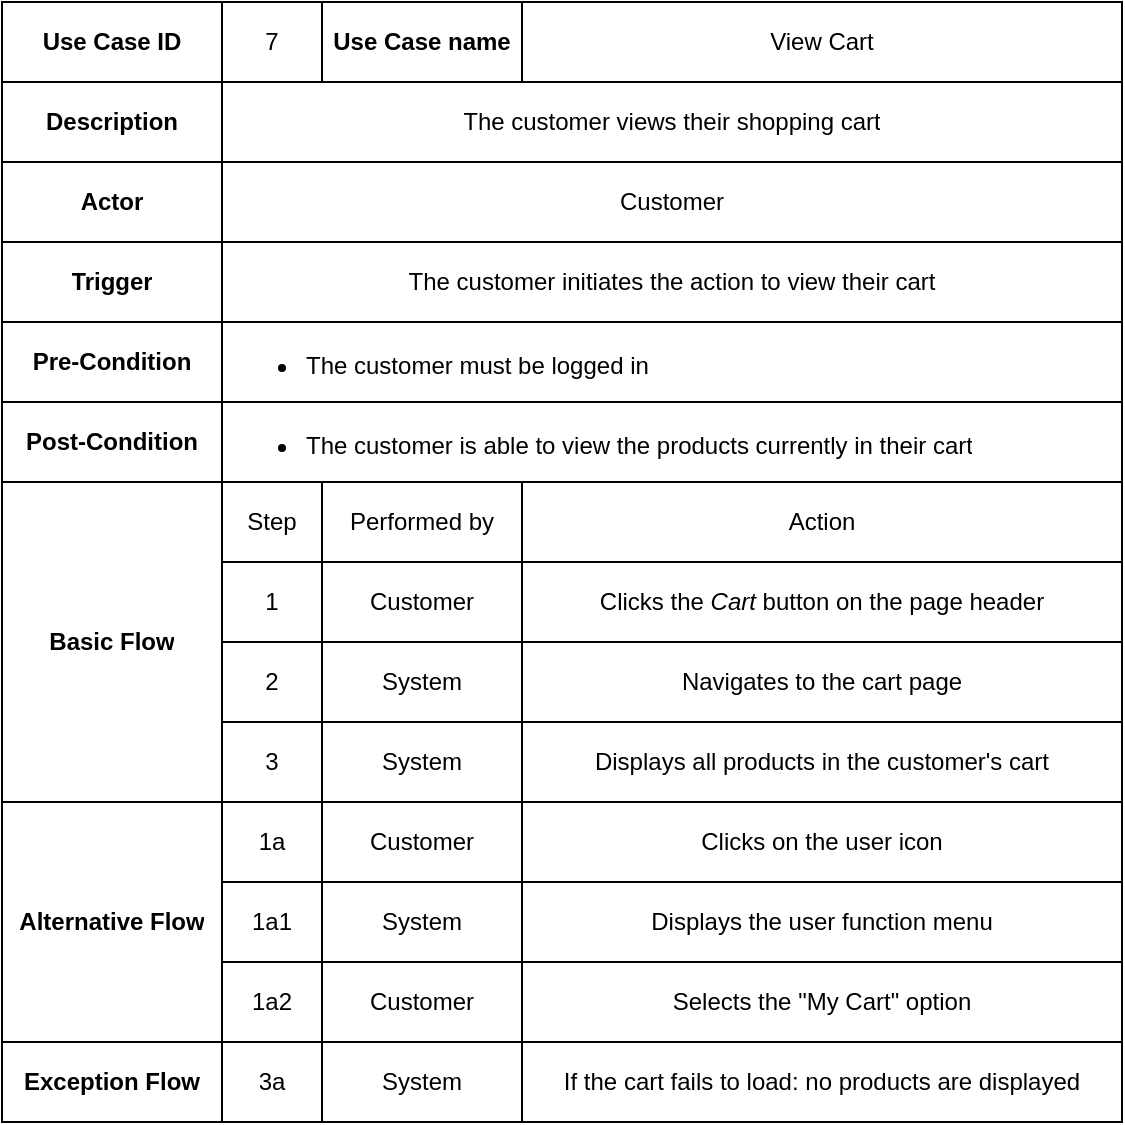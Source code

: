 <mxfile version="27.0.3">
  <diagram name="Page-1" id="wkvMPfwWF0B0VFoY-71S">
    <mxGraphModel dx="843" dy="533" grid="1" gridSize="10" guides="1" tooltips="1" connect="1" arrows="1" fold="1" page="1" pageScale="1" pageWidth="850" pageHeight="1100" math="0" shadow="0">
      <root>
        <mxCell id="0" />
        <mxCell id="1" parent="0" />
        <mxCell id="bxEy6PSnByUNLnZKAB45-2" value="" style="shape=table;startSize=0;container=1;collapsible=0;childLayout=tableLayout;fontStyle=0" parent="1" vertex="1">
          <mxGeometry x="120" y="130" width="560" height="560" as="geometry" />
        </mxCell>
        <mxCell id="bxEy6PSnByUNLnZKAB45-3" value="" style="shape=tableRow;horizontal=0;startSize=0;swimlaneHead=0;swimlaneBody=0;strokeColor=inherit;top=0;left=0;bottom=0;right=0;collapsible=0;dropTarget=0;fillColor=none;points=[[0,0.5],[1,0.5]];portConstraint=eastwest;" parent="bxEy6PSnByUNLnZKAB45-2" vertex="1">
          <mxGeometry width="560" height="40" as="geometry" />
        </mxCell>
        <mxCell id="bxEy6PSnByUNLnZKAB45-4" value="Use Case ID" style="shape=partialRectangle;html=1;whiteSpace=wrap;connectable=0;strokeColor=inherit;overflow=hidden;fillColor=none;top=0;left=0;bottom=0;right=0;pointerEvents=1;fontStyle=1" parent="bxEy6PSnByUNLnZKAB45-3" vertex="1">
          <mxGeometry width="110" height="40" as="geometry">
            <mxRectangle width="110" height="40" as="alternateBounds" />
          </mxGeometry>
        </mxCell>
        <mxCell id="bxEy6PSnByUNLnZKAB45-5" value="7" style="shape=partialRectangle;html=1;whiteSpace=wrap;connectable=0;strokeColor=inherit;overflow=hidden;fillColor=none;top=0;left=0;bottom=0;right=0;pointerEvents=1;" parent="bxEy6PSnByUNLnZKAB45-3" vertex="1">
          <mxGeometry x="110" width="50" height="40" as="geometry">
            <mxRectangle width="50" height="40" as="alternateBounds" />
          </mxGeometry>
        </mxCell>
        <mxCell id="bxEy6PSnByUNLnZKAB45-6" value="Use Case name" style="shape=partialRectangle;html=1;whiteSpace=wrap;connectable=0;strokeColor=inherit;overflow=hidden;fillColor=none;top=0;left=0;bottom=0;right=0;pointerEvents=1;fontStyle=1" parent="bxEy6PSnByUNLnZKAB45-3" vertex="1">
          <mxGeometry x="160" width="100" height="40" as="geometry">
            <mxRectangle width="100" height="40" as="alternateBounds" />
          </mxGeometry>
        </mxCell>
        <mxCell id="bxEy6PSnByUNLnZKAB45-7" value="View Cart" style="shape=partialRectangle;html=1;whiteSpace=wrap;connectable=0;strokeColor=inherit;overflow=hidden;fillColor=none;top=0;left=0;bottom=0;right=0;pointerEvents=1;" parent="bxEy6PSnByUNLnZKAB45-3" vertex="1">
          <mxGeometry x="260" width="300" height="40" as="geometry">
            <mxRectangle width="300" height="40" as="alternateBounds" />
          </mxGeometry>
        </mxCell>
        <mxCell id="_w6q8XLHN2HZvLxCLAmp-6" style="shape=tableRow;horizontal=0;startSize=0;swimlaneHead=0;swimlaneBody=0;strokeColor=inherit;top=0;left=0;bottom=0;right=0;collapsible=0;dropTarget=0;fillColor=none;points=[[0,0.5],[1,0.5]];portConstraint=eastwest;" parent="bxEy6PSnByUNLnZKAB45-2" vertex="1">
          <mxGeometry y="40" width="560" height="40" as="geometry" />
        </mxCell>
        <mxCell id="_w6q8XLHN2HZvLxCLAmp-7" value="Description" style="shape=partialRectangle;html=1;whiteSpace=wrap;connectable=0;strokeColor=inherit;overflow=hidden;fillColor=none;top=0;left=0;bottom=0;right=0;pointerEvents=1;fontStyle=1" parent="_w6q8XLHN2HZvLxCLAmp-6" vertex="1">
          <mxGeometry width="110" height="40" as="geometry">
            <mxRectangle width="110" height="40" as="alternateBounds" />
          </mxGeometry>
        </mxCell>
        <mxCell id="_w6q8XLHN2HZvLxCLAmp-8" value="The customer views their shopping cart" style="shape=partialRectangle;html=1;whiteSpace=wrap;connectable=0;strokeColor=inherit;overflow=hidden;fillColor=none;top=0;left=0;bottom=0;right=0;pointerEvents=1;rowspan=1;colspan=3;" parent="_w6q8XLHN2HZvLxCLAmp-6" vertex="1">
          <mxGeometry x="110" width="450" height="40" as="geometry">
            <mxRectangle width="50" height="40" as="alternateBounds" />
          </mxGeometry>
        </mxCell>
        <mxCell id="_w6q8XLHN2HZvLxCLAmp-9" style="shape=partialRectangle;html=1;whiteSpace=wrap;connectable=0;strokeColor=inherit;overflow=hidden;fillColor=none;top=0;left=0;bottom=0;right=0;pointerEvents=1;" parent="_w6q8XLHN2HZvLxCLAmp-6" vertex="1" visible="0">
          <mxGeometry x="160" width="100" height="40" as="geometry">
            <mxRectangle width="100" height="40" as="alternateBounds" />
          </mxGeometry>
        </mxCell>
        <mxCell id="_w6q8XLHN2HZvLxCLAmp-10" style="shape=partialRectangle;html=1;whiteSpace=wrap;connectable=0;strokeColor=inherit;overflow=hidden;fillColor=none;top=0;left=0;bottom=0;right=0;pointerEvents=1;" parent="_w6q8XLHN2HZvLxCLAmp-6" vertex="1" visible="0">
          <mxGeometry x="260" width="300" height="40" as="geometry">
            <mxRectangle width="300" height="40" as="alternateBounds" />
          </mxGeometry>
        </mxCell>
        <mxCell id="bxEy6PSnByUNLnZKAB45-8" value="" style="shape=tableRow;horizontal=0;startSize=0;swimlaneHead=0;swimlaneBody=0;strokeColor=inherit;top=0;left=0;bottom=0;right=0;collapsible=0;dropTarget=0;fillColor=none;points=[[0,0.5],[1,0.5]];portConstraint=eastwest;" parent="bxEy6PSnByUNLnZKAB45-2" vertex="1">
          <mxGeometry y="80" width="560" height="40" as="geometry" />
        </mxCell>
        <mxCell id="bxEy6PSnByUNLnZKAB45-9" value="Actor" style="shape=partialRectangle;html=1;whiteSpace=wrap;connectable=0;strokeColor=inherit;overflow=hidden;fillColor=none;top=0;left=0;bottom=0;right=0;pointerEvents=1;fontStyle=1" parent="bxEy6PSnByUNLnZKAB45-8" vertex="1">
          <mxGeometry width="110" height="40" as="geometry">
            <mxRectangle width="110" height="40" as="alternateBounds" />
          </mxGeometry>
        </mxCell>
        <mxCell id="bxEy6PSnByUNLnZKAB45-10" value="Customer" style="shape=partialRectangle;html=1;whiteSpace=wrap;connectable=0;strokeColor=inherit;overflow=hidden;fillColor=none;top=0;left=0;bottom=0;right=0;pointerEvents=1;rowspan=1;colspan=3;" parent="bxEy6PSnByUNLnZKAB45-8" vertex="1">
          <mxGeometry x="110" width="450" height="40" as="geometry">
            <mxRectangle width="50" height="40" as="alternateBounds" />
          </mxGeometry>
        </mxCell>
        <mxCell id="bxEy6PSnByUNLnZKAB45-11" value="" style="shape=partialRectangle;html=1;whiteSpace=wrap;connectable=0;strokeColor=inherit;overflow=hidden;fillColor=none;top=0;left=0;bottom=0;right=0;pointerEvents=1;" parent="bxEy6PSnByUNLnZKAB45-8" vertex="1" visible="0">
          <mxGeometry x="160" width="100" height="40" as="geometry">
            <mxRectangle width="100" height="40" as="alternateBounds" />
          </mxGeometry>
        </mxCell>
        <mxCell id="bxEy6PSnByUNLnZKAB45-12" value="" style="shape=partialRectangle;html=1;whiteSpace=wrap;connectable=0;strokeColor=inherit;overflow=hidden;fillColor=none;top=0;left=0;bottom=0;right=0;pointerEvents=1;" parent="bxEy6PSnByUNLnZKAB45-8" vertex="1" visible="0">
          <mxGeometry x="260" width="300" height="40" as="geometry">
            <mxRectangle width="300" height="40" as="alternateBounds" />
          </mxGeometry>
        </mxCell>
        <mxCell id="_w6q8XLHN2HZvLxCLAmp-11" style="shape=tableRow;horizontal=0;startSize=0;swimlaneHead=0;swimlaneBody=0;strokeColor=inherit;top=0;left=0;bottom=0;right=0;collapsible=0;dropTarget=0;fillColor=none;points=[[0,0.5],[1,0.5]];portConstraint=eastwest;" parent="bxEy6PSnByUNLnZKAB45-2" vertex="1">
          <mxGeometry y="120" width="560" height="40" as="geometry" />
        </mxCell>
        <mxCell id="_w6q8XLHN2HZvLxCLAmp-12" value="Trigger" style="shape=partialRectangle;html=1;whiteSpace=wrap;connectable=0;strokeColor=inherit;overflow=hidden;fillColor=none;top=0;left=0;bottom=0;right=0;pointerEvents=1;fontStyle=1" parent="_w6q8XLHN2HZvLxCLAmp-11" vertex="1">
          <mxGeometry width="110" height="40" as="geometry">
            <mxRectangle width="110" height="40" as="alternateBounds" />
          </mxGeometry>
        </mxCell>
        <mxCell id="_w6q8XLHN2HZvLxCLAmp-13" value="The customer initiates the action to view their cart" style="shape=partialRectangle;html=1;whiteSpace=wrap;connectable=0;strokeColor=inherit;overflow=hidden;fillColor=none;top=0;left=0;bottom=0;right=0;pointerEvents=1;rowspan=1;colspan=3;" parent="_w6q8XLHN2HZvLxCLAmp-11" vertex="1">
          <mxGeometry x="110" width="450" height="40" as="geometry">
            <mxRectangle width="50" height="40" as="alternateBounds" />
          </mxGeometry>
        </mxCell>
        <mxCell id="_w6q8XLHN2HZvLxCLAmp-14" style="shape=partialRectangle;html=1;whiteSpace=wrap;connectable=0;strokeColor=inherit;overflow=hidden;fillColor=none;top=0;left=0;bottom=0;right=0;pointerEvents=1;" parent="_w6q8XLHN2HZvLxCLAmp-11" vertex="1" visible="0">
          <mxGeometry x="160" width="100" height="40" as="geometry">
            <mxRectangle width="100" height="40" as="alternateBounds" />
          </mxGeometry>
        </mxCell>
        <mxCell id="_w6q8XLHN2HZvLxCLAmp-15" style="shape=partialRectangle;html=1;whiteSpace=wrap;connectable=0;strokeColor=inherit;overflow=hidden;fillColor=none;top=0;left=0;bottom=0;right=0;pointerEvents=1;" parent="_w6q8XLHN2HZvLxCLAmp-11" vertex="1" visible="0">
          <mxGeometry x="260" width="300" height="40" as="geometry">
            <mxRectangle width="300" height="40" as="alternateBounds" />
          </mxGeometry>
        </mxCell>
        <mxCell id="bxEy6PSnByUNLnZKAB45-13" value="" style="shape=tableRow;horizontal=0;startSize=0;swimlaneHead=0;swimlaneBody=0;strokeColor=inherit;top=0;left=0;bottom=0;right=0;collapsible=0;dropTarget=0;fillColor=none;points=[[0,0.5],[1,0.5]];portConstraint=eastwest;" parent="bxEy6PSnByUNLnZKAB45-2" vertex="1">
          <mxGeometry y="160" width="560" height="40" as="geometry" />
        </mxCell>
        <mxCell id="bxEy6PSnByUNLnZKAB45-14" value="Pre-Condition" style="shape=partialRectangle;html=1;whiteSpace=wrap;connectable=0;strokeColor=inherit;overflow=hidden;fillColor=none;top=0;left=0;bottom=0;right=0;pointerEvents=1;fontStyle=1" parent="bxEy6PSnByUNLnZKAB45-13" vertex="1">
          <mxGeometry width="110" height="40" as="geometry">
            <mxRectangle width="110" height="40" as="alternateBounds" />
          </mxGeometry>
        </mxCell>
        <mxCell id="bxEy6PSnByUNLnZKAB45-15" value="&lt;ul style=&quot;&quot;&gt;&lt;li&gt;The customer must be logged in&lt;/li&gt;&lt;/ul&gt;" style="shape=partialRectangle;html=1;whiteSpace=wrap;connectable=0;strokeColor=inherit;overflow=hidden;fillColor=none;top=0;left=0;bottom=0;right=0;pointerEvents=1;rowspan=1;colspan=3;align=left;" parent="bxEy6PSnByUNLnZKAB45-13" vertex="1">
          <mxGeometry x="110" width="450" height="40" as="geometry">
            <mxRectangle width="50" height="40" as="alternateBounds" />
          </mxGeometry>
        </mxCell>
        <mxCell id="bxEy6PSnByUNLnZKAB45-16" value="" style="shape=partialRectangle;html=1;whiteSpace=wrap;connectable=0;strokeColor=inherit;overflow=hidden;fillColor=none;top=0;left=0;bottom=0;right=0;pointerEvents=1;" parent="bxEy6PSnByUNLnZKAB45-13" vertex="1" visible="0">
          <mxGeometry x="160" width="100" height="40" as="geometry">
            <mxRectangle width="100" height="40" as="alternateBounds" />
          </mxGeometry>
        </mxCell>
        <mxCell id="bxEy6PSnByUNLnZKAB45-17" value="" style="shape=partialRectangle;html=1;whiteSpace=wrap;connectable=0;strokeColor=inherit;overflow=hidden;fillColor=none;top=0;left=0;bottom=0;right=0;pointerEvents=1;" parent="bxEy6PSnByUNLnZKAB45-13" vertex="1" visible="0">
          <mxGeometry x="260" width="300" height="40" as="geometry">
            <mxRectangle width="300" height="40" as="alternateBounds" />
          </mxGeometry>
        </mxCell>
        <mxCell id="_w6q8XLHN2HZvLxCLAmp-16" style="shape=tableRow;horizontal=0;startSize=0;swimlaneHead=0;swimlaneBody=0;strokeColor=inherit;top=0;left=0;bottom=0;right=0;collapsible=0;dropTarget=0;fillColor=none;points=[[0,0.5],[1,0.5]];portConstraint=eastwest;" parent="bxEy6PSnByUNLnZKAB45-2" vertex="1">
          <mxGeometry y="200" width="560" height="40" as="geometry" />
        </mxCell>
        <mxCell id="_w6q8XLHN2HZvLxCLAmp-17" value="Post-Condition" style="shape=partialRectangle;html=1;whiteSpace=wrap;connectable=0;strokeColor=inherit;overflow=hidden;fillColor=none;top=0;left=0;bottom=0;right=0;pointerEvents=1;fontStyle=1" parent="_w6q8XLHN2HZvLxCLAmp-16" vertex="1">
          <mxGeometry width="110" height="40" as="geometry">
            <mxRectangle width="110" height="40" as="alternateBounds" />
          </mxGeometry>
        </mxCell>
        <mxCell id="_w6q8XLHN2HZvLxCLAmp-18" value="&lt;ul&gt;&lt;li&gt;The customer is able to view the products currently in their cart&lt;/li&gt;&lt;/ul&gt;" style="shape=partialRectangle;html=1;whiteSpace=wrap;connectable=0;strokeColor=inherit;overflow=hidden;fillColor=none;top=0;left=0;bottom=0;right=0;pointerEvents=1;rowspan=1;colspan=3;align=left;" parent="_w6q8XLHN2HZvLxCLAmp-16" vertex="1">
          <mxGeometry x="110" width="450" height="40" as="geometry">
            <mxRectangle width="50" height="40" as="alternateBounds" />
          </mxGeometry>
        </mxCell>
        <mxCell id="_w6q8XLHN2HZvLxCLAmp-19" style="shape=partialRectangle;html=1;whiteSpace=wrap;connectable=0;strokeColor=inherit;overflow=hidden;fillColor=none;top=0;left=0;bottom=0;right=0;pointerEvents=1;" parent="_w6q8XLHN2HZvLxCLAmp-16" vertex="1" visible="0">
          <mxGeometry x="160" width="100" height="40" as="geometry">
            <mxRectangle width="100" height="40" as="alternateBounds" />
          </mxGeometry>
        </mxCell>
        <mxCell id="_w6q8XLHN2HZvLxCLAmp-20" style="shape=partialRectangle;html=1;whiteSpace=wrap;connectable=0;strokeColor=inherit;overflow=hidden;fillColor=none;top=0;left=0;bottom=0;right=0;pointerEvents=1;" parent="_w6q8XLHN2HZvLxCLAmp-16" vertex="1" visible="0">
          <mxGeometry x="260" width="300" height="40" as="geometry">
            <mxRectangle width="300" height="40" as="alternateBounds" />
          </mxGeometry>
        </mxCell>
        <mxCell id="bxEy6PSnByUNLnZKAB45-18" value="" style="shape=tableRow;horizontal=0;startSize=0;swimlaneHead=0;swimlaneBody=0;strokeColor=inherit;top=0;left=0;bottom=0;right=0;collapsible=0;dropTarget=0;fillColor=none;points=[[0,0.5],[1,0.5]];portConstraint=eastwest;" parent="bxEy6PSnByUNLnZKAB45-2" vertex="1">
          <mxGeometry y="240" width="560" height="40" as="geometry" />
        </mxCell>
        <mxCell id="bxEy6PSnByUNLnZKAB45-19" value="Basic Flow" style="shape=partialRectangle;html=1;whiteSpace=wrap;connectable=0;strokeColor=inherit;overflow=hidden;fillColor=none;top=0;left=0;bottom=0;right=0;pointerEvents=1;fontStyle=1;rowspan=4;colspan=1;" parent="bxEy6PSnByUNLnZKAB45-18" vertex="1">
          <mxGeometry width="110" height="160" as="geometry">
            <mxRectangle width="110" height="40" as="alternateBounds" />
          </mxGeometry>
        </mxCell>
        <mxCell id="bxEy6PSnByUNLnZKAB45-20" value="Step" style="shape=partialRectangle;html=1;whiteSpace=wrap;connectable=0;strokeColor=inherit;overflow=hidden;fillColor=none;top=0;left=0;bottom=0;right=0;pointerEvents=1;" parent="bxEy6PSnByUNLnZKAB45-18" vertex="1">
          <mxGeometry x="110" width="50" height="40" as="geometry">
            <mxRectangle width="50" height="40" as="alternateBounds" />
          </mxGeometry>
        </mxCell>
        <mxCell id="bxEy6PSnByUNLnZKAB45-21" value="Performed by" style="shape=partialRectangle;html=1;whiteSpace=wrap;connectable=0;strokeColor=inherit;overflow=hidden;fillColor=none;top=0;left=0;bottom=0;right=0;pointerEvents=1;" parent="bxEy6PSnByUNLnZKAB45-18" vertex="1">
          <mxGeometry x="160" width="100" height="40" as="geometry">
            <mxRectangle width="100" height="40" as="alternateBounds" />
          </mxGeometry>
        </mxCell>
        <mxCell id="bxEy6PSnByUNLnZKAB45-22" value="Action" style="shape=partialRectangle;html=1;whiteSpace=wrap;connectable=0;strokeColor=inherit;overflow=hidden;fillColor=none;top=0;left=0;bottom=0;right=0;pointerEvents=1;" parent="bxEy6PSnByUNLnZKAB45-18" vertex="1">
          <mxGeometry x="260" width="300" height="40" as="geometry">
            <mxRectangle width="300" height="40" as="alternateBounds" />
          </mxGeometry>
        </mxCell>
        <mxCell id="bxEy6PSnByUNLnZKAB45-23" value="" style="shape=tableRow;horizontal=0;startSize=0;swimlaneHead=0;swimlaneBody=0;strokeColor=inherit;top=0;left=0;bottom=0;right=0;collapsible=0;dropTarget=0;fillColor=none;points=[[0,0.5],[1,0.5]];portConstraint=eastwest;" parent="bxEy6PSnByUNLnZKAB45-2" vertex="1">
          <mxGeometry y="280" width="560" height="40" as="geometry" />
        </mxCell>
        <mxCell id="bxEy6PSnByUNLnZKAB45-24" value="" style="shape=partialRectangle;html=1;whiteSpace=wrap;connectable=0;strokeColor=inherit;overflow=hidden;fillColor=none;top=0;left=0;bottom=0;right=0;pointerEvents=1;fontStyle=1" parent="bxEy6PSnByUNLnZKAB45-23" vertex="1" visible="0">
          <mxGeometry width="110" height="40" as="geometry">
            <mxRectangle width="110" height="40" as="alternateBounds" />
          </mxGeometry>
        </mxCell>
        <mxCell id="bxEy6PSnByUNLnZKAB45-25" value="1" style="shape=partialRectangle;html=1;whiteSpace=wrap;connectable=0;strokeColor=inherit;overflow=hidden;fillColor=none;top=0;left=0;bottom=0;right=0;pointerEvents=1;" parent="bxEy6PSnByUNLnZKAB45-23" vertex="1">
          <mxGeometry x="110" width="50" height="40" as="geometry">
            <mxRectangle width="50" height="40" as="alternateBounds" />
          </mxGeometry>
        </mxCell>
        <mxCell id="bxEy6PSnByUNLnZKAB45-26" value="Customer" style="shape=partialRectangle;html=1;whiteSpace=wrap;connectable=0;strokeColor=inherit;overflow=hidden;fillColor=none;top=0;left=0;bottom=0;right=0;pointerEvents=1;" parent="bxEy6PSnByUNLnZKAB45-23" vertex="1">
          <mxGeometry x="160" width="100" height="40" as="geometry">
            <mxRectangle width="100" height="40" as="alternateBounds" />
          </mxGeometry>
        </mxCell>
        <mxCell id="bxEy6PSnByUNLnZKAB45-27" value="Clicks the &lt;i&gt;Cart&lt;/i&gt; button on the page header" style="shape=partialRectangle;html=1;whiteSpace=wrap;connectable=0;strokeColor=inherit;overflow=hidden;fillColor=none;top=0;left=0;bottom=0;right=0;pointerEvents=1;fontStyle=0" parent="bxEy6PSnByUNLnZKAB45-23" vertex="1">
          <mxGeometry x="260" width="300" height="40" as="geometry">
            <mxRectangle width="300" height="40" as="alternateBounds" />
          </mxGeometry>
        </mxCell>
        <mxCell id="bxEy6PSnByUNLnZKAB45-28" value="" style="shape=tableRow;horizontal=0;startSize=0;swimlaneHead=0;swimlaneBody=0;strokeColor=inherit;top=0;left=0;bottom=0;right=0;collapsible=0;dropTarget=0;fillColor=none;points=[[0,0.5],[1,0.5]];portConstraint=eastwest;" parent="bxEy6PSnByUNLnZKAB45-2" vertex="1">
          <mxGeometry y="320" width="560" height="40" as="geometry" />
        </mxCell>
        <mxCell id="bxEy6PSnByUNLnZKAB45-29" value="" style="shape=partialRectangle;html=1;whiteSpace=wrap;connectable=0;strokeColor=inherit;overflow=hidden;fillColor=none;top=0;left=0;bottom=0;right=0;pointerEvents=1;fontStyle=1" parent="bxEy6PSnByUNLnZKAB45-28" vertex="1" visible="0">
          <mxGeometry width="110" height="40" as="geometry">
            <mxRectangle width="110" height="40" as="alternateBounds" />
          </mxGeometry>
        </mxCell>
        <mxCell id="bxEy6PSnByUNLnZKAB45-30" value="2" style="shape=partialRectangle;html=1;whiteSpace=wrap;connectable=0;strokeColor=inherit;overflow=hidden;fillColor=none;top=0;left=0;bottom=0;right=0;pointerEvents=1;" parent="bxEy6PSnByUNLnZKAB45-28" vertex="1">
          <mxGeometry x="110" width="50" height="40" as="geometry">
            <mxRectangle width="50" height="40" as="alternateBounds" />
          </mxGeometry>
        </mxCell>
        <mxCell id="bxEy6PSnByUNLnZKAB45-31" value="System" style="shape=partialRectangle;html=1;whiteSpace=wrap;connectable=0;strokeColor=inherit;overflow=hidden;fillColor=none;top=0;left=0;bottom=0;right=0;pointerEvents=1;" parent="bxEy6PSnByUNLnZKAB45-28" vertex="1">
          <mxGeometry x="160" width="100" height="40" as="geometry">
            <mxRectangle width="100" height="40" as="alternateBounds" />
          </mxGeometry>
        </mxCell>
        <mxCell id="bxEy6PSnByUNLnZKAB45-32" value="Navigates to the cart page" style="shape=partialRectangle;html=1;whiteSpace=wrap;connectable=0;strokeColor=inherit;overflow=hidden;fillColor=none;top=0;left=0;bottom=0;right=0;pointerEvents=1;fontStyle=0" parent="bxEy6PSnByUNLnZKAB45-28" vertex="1">
          <mxGeometry x="260" width="300" height="40" as="geometry">
            <mxRectangle width="300" height="40" as="alternateBounds" />
          </mxGeometry>
        </mxCell>
        <mxCell id="bxEy6PSnByUNLnZKAB45-33" value="" style="shape=tableRow;horizontal=0;startSize=0;swimlaneHead=0;swimlaneBody=0;strokeColor=inherit;top=0;left=0;bottom=0;right=0;collapsible=0;dropTarget=0;fillColor=none;points=[[0,0.5],[1,0.5]];portConstraint=eastwest;" parent="bxEy6PSnByUNLnZKAB45-2" vertex="1">
          <mxGeometry y="360" width="560" height="40" as="geometry" />
        </mxCell>
        <mxCell id="bxEy6PSnByUNLnZKAB45-34" value="" style="shape=partialRectangle;html=1;whiteSpace=wrap;connectable=0;strokeColor=inherit;overflow=hidden;fillColor=none;top=0;left=0;bottom=0;right=0;pointerEvents=1;fontStyle=1" parent="bxEy6PSnByUNLnZKAB45-33" vertex="1" visible="0">
          <mxGeometry width="110" height="40" as="geometry">
            <mxRectangle width="110" height="40" as="alternateBounds" />
          </mxGeometry>
        </mxCell>
        <mxCell id="bxEy6PSnByUNLnZKAB45-35" value="3" style="shape=partialRectangle;html=1;whiteSpace=wrap;connectable=0;strokeColor=inherit;overflow=hidden;fillColor=none;top=0;left=0;bottom=0;right=0;pointerEvents=1;" parent="bxEy6PSnByUNLnZKAB45-33" vertex="1">
          <mxGeometry x="110" width="50" height="40" as="geometry">
            <mxRectangle width="50" height="40" as="alternateBounds" />
          </mxGeometry>
        </mxCell>
        <mxCell id="bxEy6PSnByUNLnZKAB45-36" value="System" style="shape=partialRectangle;html=1;whiteSpace=wrap;connectable=0;strokeColor=inherit;overflow=hidden;fillColor=none;top=0;left=0;bottom=0;right=0;pointerEvents=1;" parent="bxEy6PSnByUNLnZKAB45-33" vertex="1">
          <mxGeometry x="160" width="100" height="40" as="geometry">
            <mxRectangle width="100" height="40" as="alternateBounds" />
          </mxGeometry>
        </mxCell>
        <mxCell id="bxEy6PSnByUNLnZKAB45-37" value="Displays all products in the customer&#39;s cart" style="shape=partialRectangle;html=1;whiteSpace=wrap;connectable=0;strokeColor=inherit;overflow=hidden;fillColor=none;top=0;left=0;bottom=0;right=0;pointerEvents=1;" parent="bxEy6PSnByUNLnZKAB45-33" vertex="1">
          <mxGeometry x="260" width="300" height="40" as="geometry">
            <mxRectangle width="300" height="40" as="alternateBounds" />
          </mxGeometry>
        </mxCell>
        <mxCell id="WNurAfaP0DADDXiMD6nJ-1" style="shape=tableRow;horizontal=0;startSize=0;swimlaneHead=0;swimlaneBody=0;strokeColor=inherit;top=0;left=0;bottom=0;right=0;collapsible=0;dropTarget=0;fillColor=none;points=[[0,0.5],[1,0.5]];portConstraint=eastwest;" parent="bxEy6PSnByUNLnZKAB45-2" vertex="1">
          <mxGeometry y="400" width="560" height="40" as="geometry" />
        </mxCell>
        <mxCell id="WNurAfaP0DADDXiMD6nJ-2" value="Alternative Flow" style="shape=partialRectangle;html=1;whiteSpace=wrap;connectable=0;strokeColor=inherit;overflow=hidden;fillColor=none;top=0;left=0;bottom=0;right=0;pointerEvents=1;fontStyle=1;rowspan=3;colspan=1;" parent="WNurAfaP0DADDXiMD6nJ-1" vertex="1">
          <mxGeometry width="110" height="120" as="geometry">
            <mxRectangle width="110" height="40" as="alternateBounds" />
          </mxGeometry>
        </mxCell>
        <mxCell id="WNurAfaP0DADDXiMD6nJ-3" value="1a" style="shape=partialRectangle;html=1;whiteSpace=wrap;connectable=0;strokeColor=inherit;overflow=hidden;fillColor=none;top=0;left=0;bottom=0;right=0;pointerEvents=1;" parent="WNurAfaP0DADDXiMD6nJ-1" vertex="1">
          <mxGeometry x="110" width="50" height="40" as="geometry">
            <mxRectangle width="50" height="40" as="alternateBounds" />
          </mxGeometry>
        </mxCell>
        <mxCell id="WNurAfaP0DADDXiMD6nJ-4" value="Customer" style="shape=partialRectangle;html=1;whiteSpace=wrap;connectable=0;strokeColor=inherit;overflow=hidden;fillColor=none;top=0;left=0;bottom=0;right=0;pointerEvents=1;" parent="WNurAfaP0DADDXiMD6nJ-1" vertex="1">
          <mxGeometry x="160" width="100" height="40" as="geometry">
            <mxRectangle width="100" height="40" as="alternateBounds" />
          </mxGeometry>
        </mxCell>
        <mxCell id="WNurAfaP0DADDXiMD6nJ-5" value="Clicks on the user icon" style="shape=partialRectangle;html=1;whiteSpace=wrap;connectable=0;strokeColor=inherit;overflow=hidden;fillColor=none;top=0;left=0;bottom=0;right=0;pointerEvents=1;" parent="WNurAfaP0DADDXiMD6nJ-1" vertex="1">
          <mxGeometry x="260" width="300" height="40" as="geometry">
            <mxRectangle width="300" height="40" as="alternateBounds" />
          </mxGeometry>
        </mxCell>
        <mxCell id="WNurAfaP0DADDXiMD6nJ-6" style="shape=tableRow;horizontal=0;startSize=0;swimlaneHead=0;swimlaneBody=0;strokeColor=inherit;top=0;left=0;bottom=0;right=0;collapsible=0;dropTarget=0;fillColor=none;points=[[0,0.5],[1,0.5]];portConstraint=eastwest;" parent="bxEy6PSnByUNLnZKAB45-2" vertex="1">
          <mxGeometry y="440" width="560" height="40" as="geometry" />
        </mxCell>
        <mxCell id="WNurAfaP0DADDXiMD6nJ-7" style="shape=partialRectangle;html=1;whiteSpace=wrap;connectable=0;strokeColor=inherit;overflow=hidden;fillColor=none;top=0;left=0;bottom=0;right=0;pointerEvents=1;fontStyle=1" parent="WNurAfaP0DADDXiMD6nJ-6" vertex="1" visible="0">
          <mxGeometry width="110" height="40" as="geometry">
            <mxRectangle width="110" height="40" as="alternateBounds" />
          </mxGeometry>
        </mxCell>
        <mxCell id="WNurAfaP0DADDXiMD6nJ-8" value="1a1" style="shape=partialRectangle;html=1;whiteSpace=wrap;connectable=0;strokeColor=inherit;overflow=hidden;fillColor=none;top=0;left=0;bottom=0;right=0;pointerEvents=1;" parent="WNurAfaP0DADDXiMD6nJ-6" vertex="1">
          <mxGeometry x="110" width="50" height="40" as="geometry">
            <mxRectangle width="50" height="40" as="alternateBounds" />
          </mxGeometry>
        </mxCell>
        <mxCell id="WNurAfaP0DADDXiMD6nJ-9" value="System" style="shape=partialRectangle;html=1;whiteSpace=wrap;connectable=0;strokeColor=inherit;overflow=hidden;fillColor=none;top=0;left=0;bottom=0;right=0;pointerEvents=1;" parent="WNurAfaP0DADDXiMD6nJ-6" vertex="1">
          <mxGeometry x="160" width="100" height="40" as="geometry">
            <mxRectangle width="100" height="40" as="alternateBounds" />
          </mxGeometry>
        </mxCell>
        <mxCell id="WNurAfaP0DADDXiMD6nJ-10" value="Displays the user function menu" style="shape=partialRectangle;html=1;whiteSpace=wrap;connectable=0;strokeColor=inherit;overflow=hidden;fillColor=none;top=0;left=0;bottom=0;right=0;pointerEvents=1;" parent="WNurAfaP0DADDXiMD6nJ-6" vertex="1">
          <mxGeometry x="260" width="300" height="40" as="geometry">
            <mxRectangle width="300" height="40" as="alternateBounds" />
          </mxGeometry>
        </mxCell>
        <mxCell id="WNurAfaP0DADDXiMD6nJ-11" style="shape=tableRow;horizontal=0;startSize=0;swimlaneHead=0;swimlaneBody=0;strokeColor=inherit;top=0;left=0;bottom=0;right=0;collapsible=0;dropTarget=0;fillColor=none;points=[[0,0.5],[1,0.5]];portConstraint=eastwest;" parent="bxEy6PSnByUNLnZKAB45-2" vertex="1">
          <mxGeometry y="480" width="560" height="40" as="geometry" />
        </mxCell>
        <mxCell id="WNurAfaP0DADDXiMD6nJ-12" style="shape=partialRectangle;html=1;whiteSpace=wrap;connectable=0;strokeColor=inherit;overflow=hidden;fillColor=none;top=0;left=0;bottom=0;right=0;pointerEvents=1;fontStyle=1" parent="WNurAfaP0DADDXiMD6nJ-11" vertex="1" visible="0">
          <mxGeometry width="110" height="40" as="geometry">
            <mxRectangle width="110" height="40" as="alternateBounds" />
          </mxGeometry>
        </mxCell>
        <mxCell id="WNurAfaP0DADDXiMD6nJ-13" value="1a2" style="shape=partialRectangle;html=1;whiteSpace=wrap;connectable=0;strokeColor=inherit;overflow=hidden;fillColor=none;top=0;left=0;bottom=0;right=0;pointerEvents=1;" parent="WNurAfaP0DADDXiMD6nJ-11" vertex="1">
          <mxGeometry x="110" width="50" height="40" as="geometry">
            <mxRectangle width="50" height="40" as="alternateBounds" />
          </mxGeometry>
        </mxCell>
        <mxCell id="WNurAfaP0DADDXiMD6nJ-14" value="Customer" style="shape=partialRectangle;html=1;whiteSpace=wrap;connectable=0;strokeColor=inherit;overflow=hidden;fillColor=none;top=0;left=0;bottom=0;right=0;pointerEvents=1;" parent="WNurAfaP0DADDXiMD6nJ-11" vertex="1">
          <mxGeometry x="160" width="100" height="40" as="geometry">
            <mxRectangle width="100" height="40" as="alternateBounds" />
          </mxGeometry>
        </mxCell>
        <mxCell id="WNurAfaP0DADDXiMD6nJ-15" value="Selects the &lt;span data-end=&quot;230&quot; data-start=&quot;217&quot;&gt;&quot;My Cart&quot;&lt;/span&gt; option" style="shape=partialRectangle;html=1;whiteSpace=wrap;connectable=0;strokeColor=inherit;overflow=hidden;fillColor=none;top=0;left=0;bottom=0;right=0;pointerEvents=1;" parent="WNurAfaP0DADDXiMD6nJ-11" vertex="1">
          <mxGeometry x="260" width="300" height="40" as="geometry">
            <mxRectangle width="300" height="40" as="alternateBounds" />
          </mxGeometry>
        </mxCell>
        <mxCell id="km8pThoDJh4T7vwsTPdN-1" style="shape=tableRow;horizontal=0;startSize=0;swimlaneHead=0;swimlaneBody=0;strokeColor=inherit;top=0;left=0;bottom=0;right=0;collapsible=0;dropTarget=0;fillColor=none;points=[[0,0.5],[1,0.5]];portConstraint=eastwest;" parent="bxEy6PSnByUNLnZKAB45-2" vertex="1">
          <mxGeometry y="520" width="560" height="40" as="geometry" />
        </mxCell>
        <mxCell id="km8pThoDJh4T7vwsTPdN-2" value="Exception Flow" style="shape=partialRectangle;html=1;whiteSpace=wrap;connectable=0;strokeColor=inherit;overflow=hidden;fillColor=none;top=0;left=0;bottom=0;right=0;pointerEvents=1;rowspan=6;colspan=1;fontStyle=1" parent="km8pThoDJh4T7vwsTPdN-1" vertex="1">
          <mxGeometry width="110" height="40" as="geometry">
            <mxRectangle width="110" height="40" as="alternateBounds" />
          </mxGeometry>
        </mxCell>
        <mxCell id="km8pThoDJh4T7vwsTPdN-3" value="3a" style="shape=partialRectangle;html=1;whiteSpace=wrap;connectable=0;strokeColor=inherit;overflow=hidden;fillColor=none;top=0;left=0;bottom=0;right=0;pointerEvents=1;" parent="km8pThoDJh4T7vwsTPdN-1" vertex="1">
          <mxGeometry x="110" width="50" height="40" as="geometry">
            <mxRectangle width="50" height="40" as="alternateBounds" />
          </mxGeometry>
        </mxCell>
        <mxCell id="km8pThoDJh4T7vwsTPdN-4" value="System" style="shape=partialRectangle;html=1;whiteSpace=wrap;connectable=0;strokeColor=inherit;overflow=hidden;fillColor=none;top=0;left=0;bottom=0;right=0;pointerEvents=1;" parent="km8pThoDJh4T7vwsTPdN-1" vertex="1">
          <mxGeometry x="160" width="100" height="40" as="geometry">
            <mxRectangle width="100" height="40" as="alternateBounds" />
          </mxGeometry>
        </mxCell>
        <mxCell id="km8pThoDJh4T7vwsTPdN-5" value="If the cart fails to load: no products are displayed" style="shape=partialRectangle;html=1;whiteSpace=wrap;connectable=0;strokeColor=inherit;overflow=hidden;fillColor=none;top=0;left=0;bottom=0;right=0;pointerEvents=1;" parent="km8pThoDJh4T7vwsTPdN-1" vertex="1">
          <mxGeometry x="260" width="300" height="40" as="geometry">
            <mxRectangle width="300" height="40" as="alternateBounds" />
          </mxGeometry>
        </mxCell>
      </root>
    </mxGraphModel>
  </diagram>
</mxfile>
